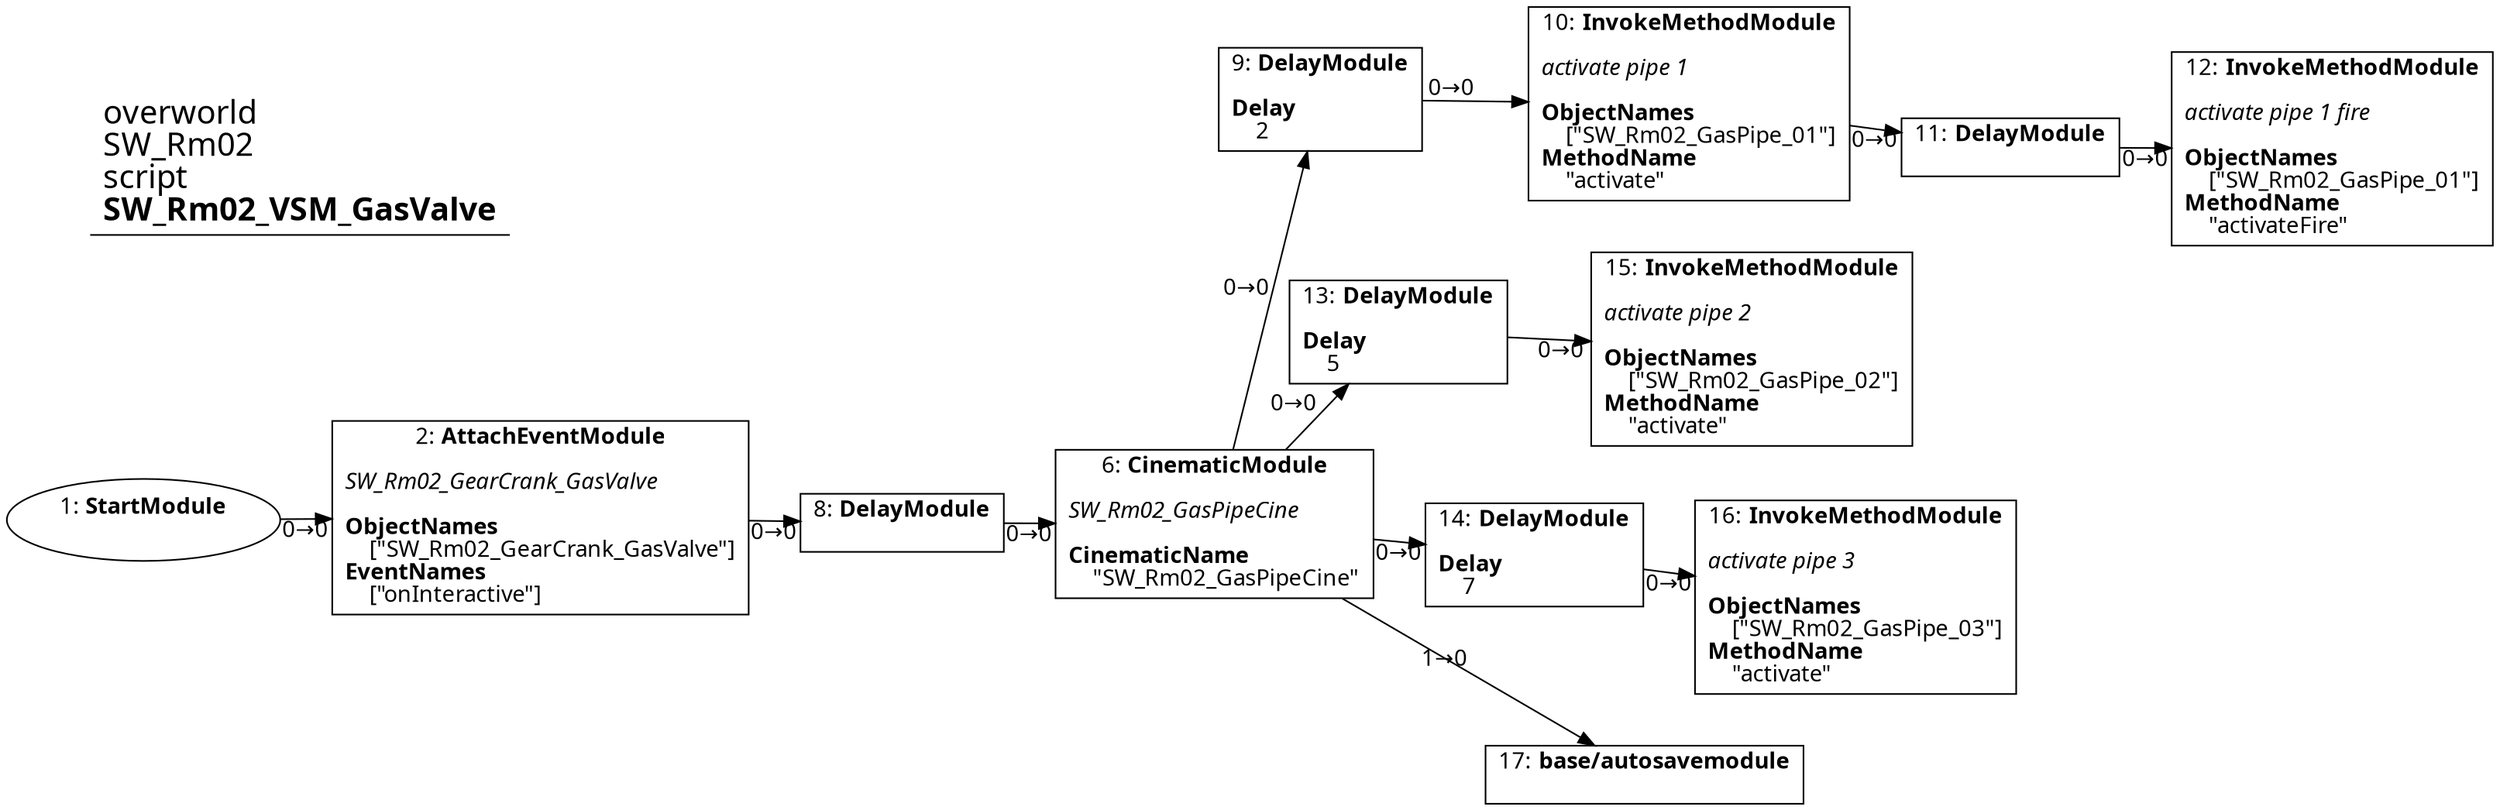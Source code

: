 digraph {
    layout = fdp;
    overlap = prism;
    sep = "+16";
    splines = spline;

    node [ shape = box ];

    graph [ fontname = "Segoe UI" ];
    node [ fontname = "Segoe UI" ];
    edge [ fontname = "Segoe UI" ];

    1 [ label = <1: <b>StartModule</b><br/><br/>> ];
    1 [ shape = oval ]
    1 [ pos = "0.179,-0.21000001!" ];
    1 -> 2 [ label = "0→0" ];

    2 [ label = <2: <b>AttachEventModule</b><br/><br/><i>SW_Rm02_GearCrank_GasValve<br align="left"/></i><br align="left"/><b>ObjectNames</b><br align="left"/>    [&quot;SW_Rm02_GearCrank_GasValve&quot;]<br align="left"/><b>EventNames</b><br align="left"/>    [&quot;onInteractive&quot;]<br align="left"/>> ];
    2 [ pos = "0.39800003,-0.21000001!" ];
    2 -> 8 [ label = "0→0" ];

    6 [ label = <6: <b>CinematicModule</b><br/><br/><i>SW_Rm02_GasPipeCine<br align="left"/></i><br align="left"/><b>CinematicName</b><br align="left"/>    &quot;SW_Rm02_GasPipeCine&quot;<br align="left"/>> ];
    6 [ pos = "0.79800004,-0.21000001!" ];
    6 -> 9 [ label = "0→0" ];
    6 -> 13 [ label = "0→0" ];
    6 -> 14 [ label = "0→0" ];
    6 -> 17 [ label = "1→0" ];

    8 [ label = <8: <b>DelayModule</b><br/><br/>> ];
    8 [ pos = "0.64100003,-0.21000001!" ];
    8 -> 6 [ label = "0→0" ];

    9 [ label = <9: <b>DelayModule</b><br/><br/><b>Delay</b><br align="left"/>    2<br align="left"/>> ];
    9 [ pos = "1.105,0.16000001!" ];
    9 -> 10 [ label = "0→0" ];

    10 [ label = <10: <b>InvokeMethodModule</b><br/><br/><i>activate pipe 1<br align="left"/></i><br align="left"/><b>ObjectNames</b><br align="left"/>    [&quot;SW_Rm02_GasPipe_01&quot;]<br align="left"/><b>MethodName</b><br align="left"/>    &quot;activate&quot;<br align="left"/>> ];
    10 [ pos = "1.292,0.16000001!" ];
    10 -> 11 [ label = "0→0" ];

    11 [ label = <11: <b>DelayModule</b><br/><br/>> ];
    11 [ pos = "1.514,0.16000001!" ];
    11 -> 12 [ label = "0→0" ];

    12 [ label = <12: <b>InvokeMethodModule</b><br/><br/><i>activate pipe 1 fire<br align="left"/></i><br align="left"/><b>ObjectNames</b><br align="left"/>    [&quot;SW_Rm02_GasPipe_01&quot;]<br align="left"/><b>MethodName</b><br align="left"/>    &quot;activateFire&quot;<br align="left"/>> ];
    12 [ pos = "1.6810001,0.16000001!" ];

    13 [ label = <13: <b>DelayModule</b><br/><br/><b>Delay</b><br align="left"/>    5<br align="left"/>> ];
    13 [ pos = "1.1040001,-0.031000001!" ];
    13 -> 15 [ label = "0→0" ];

    14 [ label = <14: <b>DelayModule</b><br/><br/><b>Delay</b><br align="left"/>    7<br align="left"/>> ];
    14 [ pos = "1.1040001,-0.21000001!" ];
    14 -> 16 [ label = "0→0" ];

    15 [ label = <15: <b>InvokeMethodModule</b><br/><br/><i>activate pipe 2<br align="left"/></i><br align="left"/><b>ObjectNames</b><br align="left"/>    [&quot;SW_Rm02_GasPipe_02&quot;]<br align="left"/><b>MethodName</b><br align="left"/>    &quot;activate&quot;<br align="left"/>> ];
    15 [ pos = "1.2930001,-0.031000001!" ];

    16 [ label = <16: <b>InvokeMethodModule</b><br/><br/><i>activate pipe 3<br align="left"/></i><br align="left"/><b>ObjectNames</b><br align="left"/>    [&quot;SW_Rm02_GasPipe_03&quot;]<br align="left"/><b>MethodName</b><br align="left"/>    &quot;activate&quot;<br align="left"/>> ];
    16 [ pos = "1.296,-0.21000001!" ];

    17 [ label = <17: <b>base/autosavemodule</b><br/><br/>> ];
    17 [ pos = "1.1040001,-0.38500002!" ];

    title [ pos = "0.178,0.16100001!" ];
    title [ shape = underline ];
    title [ label = <<font point-size="20">overworld<br align="left"/>SW_Rm02<br align="left"/>script<br align="left"/><b>SW_Rm02_VSM_GasValve</b><br align="left"/></font>> ];
}
